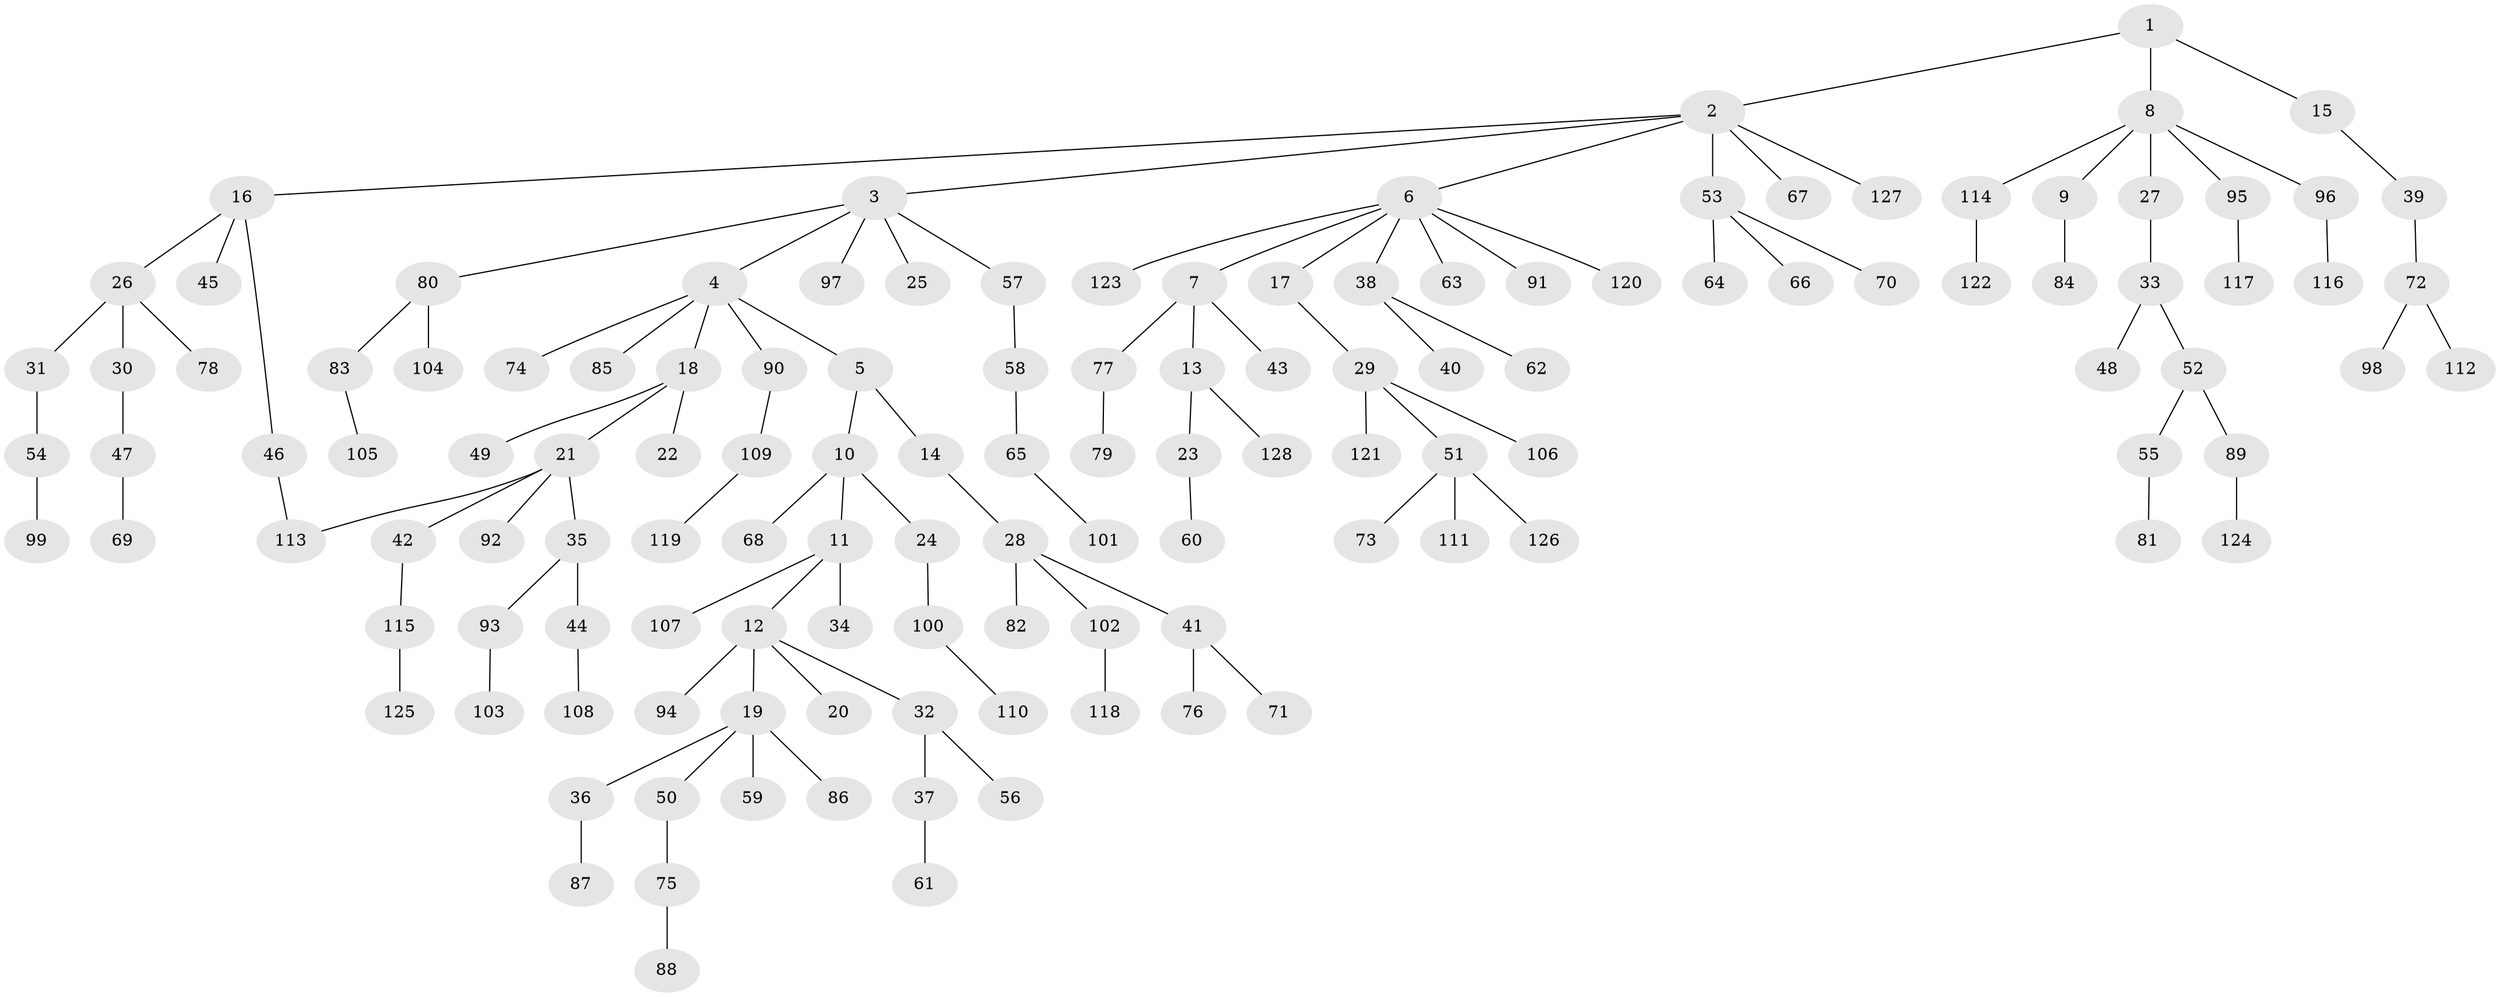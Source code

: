 // Generated by graph-tools (version 1.1) at 2025/34/03/09/25 02:34:06]
// undirected, 128 vertices, 128 edges
graph export_dot {
graph [start="1"]
  node [color=gray90,style=filled];
  1;
  2;
  3;
  4;
  5;
  6;
  7;
  8;
  9;
  10;
  11;
  12;
  13;
  14;
  15;
  16;
  17;
  18;
  19;
  20;
  21;
  22;
  23;
  24;
  25;
  26;
  27;
  28;
  29;
  30;
  31;
  32;
  33;
  34;
  35;
  36;
  37;
  38;
  39;
  40;
  41;
  42;
  43;
  44;
  45;
  46;
  47;
  48;
  49;
  50;
  51;
  52;
  53;
  54;
  55;
  56;
  57;
  58;
  59;
  60;
  61;
  62;
  63;
  64;
  65;
  66;
  67;
  68;
  69;
  70;
  71;
  72;
  73;
  74;
  75;
  76;
  77;
  78;
  79;
  80;
  81;
  82;
  83;
  84;
  85;
  86;
  87;
  88;
  89;
  90;
  91;
  92;
  93;
  94;
  95;
  96;
  97;
  98;
  99;
  100;
  101;
  102;
  103;
  104;
  105;
  106;
  107;
  108;
  109;
  110;
  111;
  112;
  113;
  114;
  115;
  116;
  117;
  118;
  119;
  120;
  121;
  122;
  123;
  124;
  125;
  126;
  127;
  128;
  1 -- 2;
  1 -- 8;
  1 -- 15;
  2 -- 3;
  2 -- 6;
  2 -- 16;
  2 -- 53;
  2 -- 67;
  2 -- 127;
  3 -- 4;
  3 -- 25;
  3 -- 57;
  3 -- 80;
  3 -- 97;
  4 -- 5;
  4 -- 18;
  4 -- 74;
  4 -- 85;
  4 -- 90;
  5 -- 10;
  5 -- 14;
  6 -- 7;
  6 -- 17;
  6 -- 38;
  6 -- 63;
  6 -- 91;
  6 -- 120;
  6 -- 123;
  7 -- 13;
  7 -- 43;
  7 -- 77;
  8 -- 9;
  8 -- 27;
  8 -- 95;
  8 -- 96;
  8 -- 114;
  9 -- 84;
  10 -- 11;
  10 -- 24;
  10 -- 68;
  11 -- 12;
  11 -- 34;
  11 -- 107;
  12 -- 19;
  12 -- 20;
  12 -- 32;
  12 -- 94;
  13 -- 23;
  13 -- 128;
  14 -- 28;
  15 -- 39;
  16 -- 26;
  16 -- 45;
  16 -- 46;
  17 -- 29;
  18 -- 21;
  18 -- 22;
  18 -- 49;
  19 -- 36;
  19 -- 50;
  19 -- 59;
  19 -- 86;
  21 -- 35;
  21 -- 42;
  21 -- 92;
  21 -- 113;
  23 -- 60;
  24 -- 100;
  26 -- 30;
  26 -- 31;
  26 -- 78;
  27 -- 33;
  28 -- 41;
  28 -- 82;
  28 -- 102;
  29 -- 51;
  29 -- 106;
  29 -- 121;
  30 -- 47;
  31 -- 54;
  32 -- 37;
  32 -- 56;
  33 -- 48;
  33 -- 52;
  35 -- 44;
  35 -- 93;
  36 -- 87;
  37 -- 61;
  38 -- 40;
  38 -- 62;
  39 -- 72;
  41 -- 71;
  41 -- 76;
  42 -- 115;
  44 -- 108;
  46 -- 113;
  47 -- 69;
  50 -- 75;
  51 -- 73;
  51 -- 111;
  51 -- 126;
  52 -- 55;
  52 -- 89;
  53 -- 64;
  53 -- 66;
  53 -- 70;
  54 -- 99;
  55 -- 81;
  57 -- 58;
  58 -- 65;
  65 -- 101;
  72 -- 98;
  72 -- 112;
  75 -- 88;
  77 -- 79;
  80 -- 83;
  80 -- 104;
  83 -- 105;
  89 -- 124;
  90 -- 109;
  93 -- 103;
  95 -- 117;
  96 -- 116;
  100 -- 110;
  102 -- 118;
  109 -- 119;
  114 -- 122;
  115 -- 125;
}

